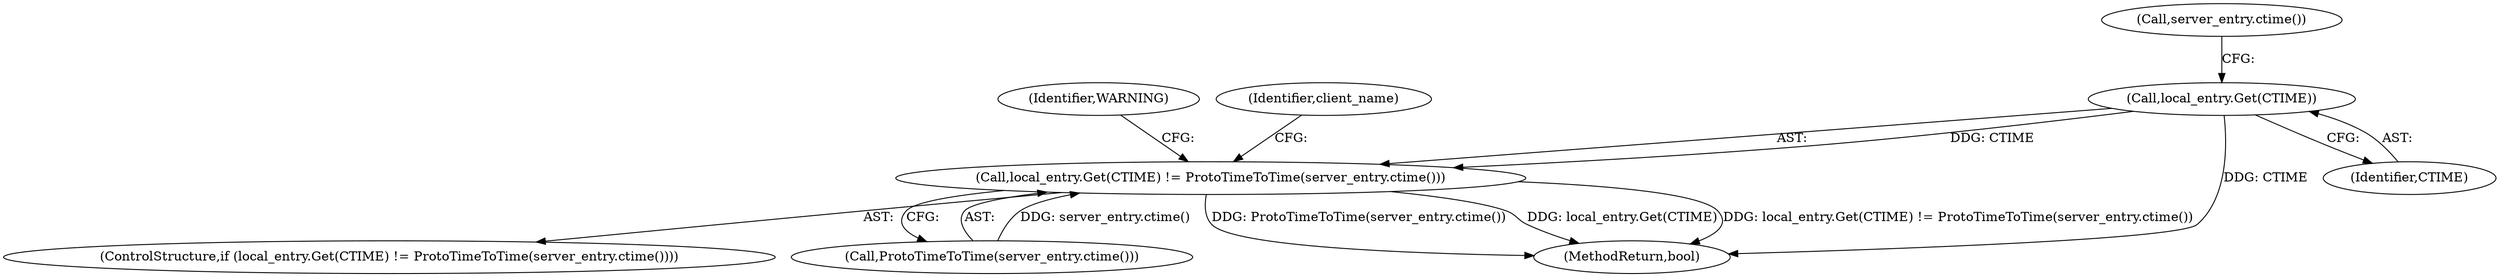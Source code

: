 digraph "1_Chrome_19190765882e272a6a2162c89acdb29110f7e3cf_2@del" {
"1000138" [label="(Call,local_entry.Get(CTIME))"];
"1000137" [label="(Call,local_entry.Get(CTIME) != ProtoTimeToTime(server_entry.ctime()))"];
"1000137" [label="(Call,local_entry.Get(CTIME) != ProtoTimeToTime(server_entry.ctime()))"];
"1000136" [label="(ControlStructure,if (local_entry.Get(CTIME) != ProtoTimeToTime(server_entry.ctime())))"];
"1000140" [label="(Call,ProtoTimeToTime(server_entry.ctime()))"];
"1000138" [label="(Call,local_entry.Get(CTIME))"];
"1000220" [label="(MethodReturn,bool)"];
"1000145" [label="(Identifier,WARNING)"];
"1000141" [label="(Call,server_entry.ctime())"];
"1000139" [label="(Identifier,CTIME)"];
"1000151" [label="(Identifier,client_name)"];
"1000138" -> "1000137"  [label="AST: "];
"1000138" -> "1000139"  [label="CFG: "];
"1000139" -> "1000138"  [label="AST: "];
"1000141" -> "1000138"  [label="CFG: "];
"1000138" -> "1000220"  [label="DDG: CTIME"];
"1000138" -> "1000137"  [label="DDG: CTIME"];
"1000137" -> "1000136"  [label="AST: "];
"1000137" -> "1000140"  [label="CFG: "];
"1000140" -> "1000137"  [label="AST: "];
"1000145" -> "1000137"  [label="CFG: "];
"1000151" -> "1000137"  [label="CFG: "];
"1000137" -> "1000220"  [label="DDG: ProtoTimeToTime(server_entry.ctime())"];
"1000137" -> "1000220"  [label="DDG: local_entry.Get(CTIME)"];
"1000137" -> "1000220"  [label="DDG: local_entry.Get(CTIME) != ProtoTimeToTime(server_entry.ctime())"];
"1000140" -> "1000137"  [label="DDG: server_entry.ctime()"];
}
